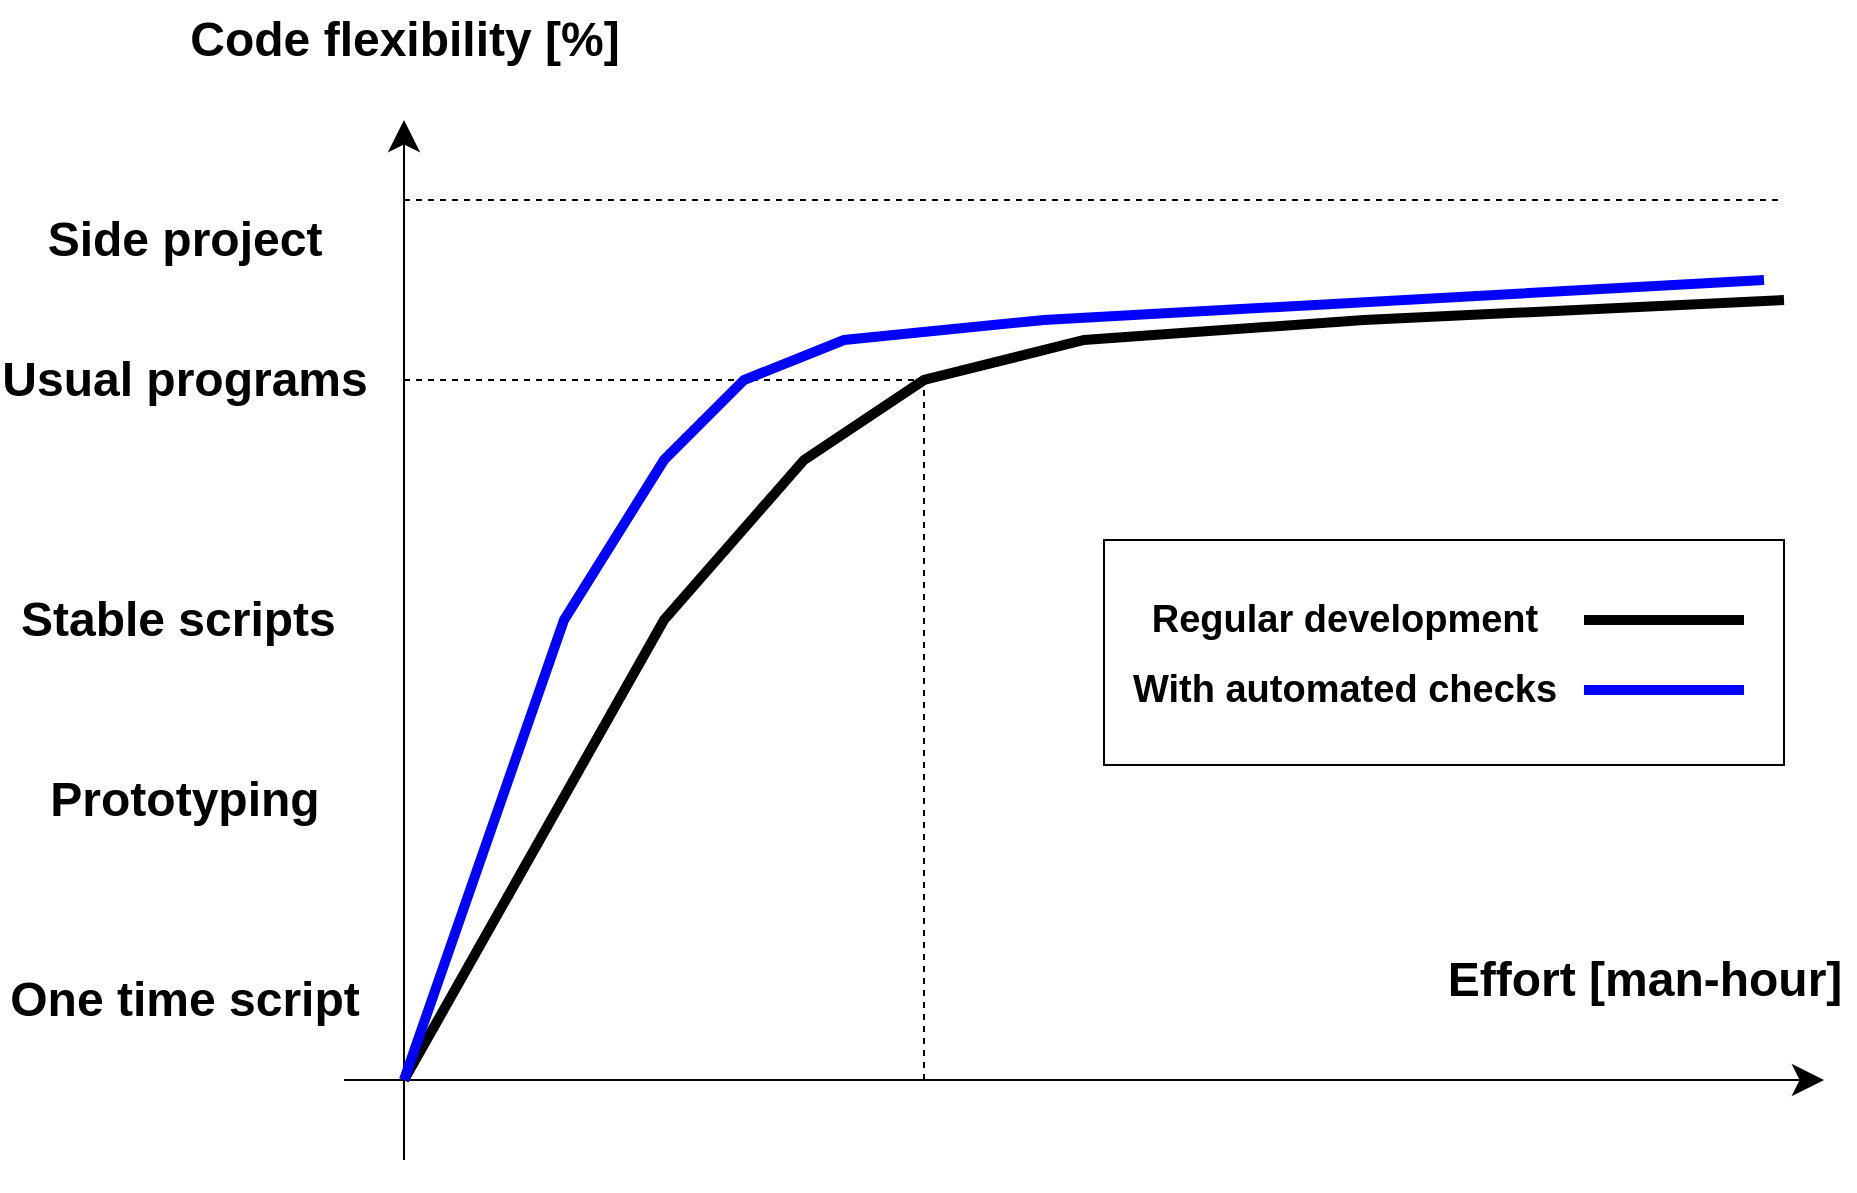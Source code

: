 <mxfile version="24.7.17">
  <diagram name="Strona-1" id="MeZ2PxEkXveU88RgSlnh">
    <mxGraphModel dx="2195" dy="1923" grid="1" gridSize="10" guides="1" tooltips="1" connect="1" arrows="1" fold="1" page="1" pageScale="1" pageWidth="827" pageHeight="1169" math="0" shadow="0">
      <root>
        <mxCell id="0" />
        <mxCell id="1" parent="0" />
        <mxCell id="ge5jJM079jcLyHk26CkE-26" value="" style="rounded=0;whiteSpace=wrap;html=1;" vertex="1" parent="1">
          <mxGeometry x="430" y="250" width="340" height="112.5" as="geometry" />
        </mxCell>
        <mxCell id="ge5jJM079jcLyHk26CkE-2" value="" style="endArrow=classic;html=1;rounded=0;arcSize=50;jumpSize=12;endSize=13;" edge="1" parent="1">
          <mxGeometry width="50" height="50" relative="1" as="geometry">
            <mxPoint x="80" y="560" as="sourcePoint" />
            <mxPoint x="80" y="40" as="targetPoint" />
          </mxGeometry>
        </mxCell>
        <mxCell id="ge5jJM079jcLyHk26CkE-6" value="" style="endArrow=classic;html=1;rounded=0;arcSize=50;jumpSize=12;endSize=13;" edge="1" parent="1">
          <mxGeometry width="50" height="50" relative="1" as="geometry">
            <mxPoint x="50" y="520" as="sourcePoint" />
            <mxPoint x="790" y="520" as="targetPoint" />
          </mxGeometry>
        </mxCell>
        <mxCell id="ge5jJM079jcLyHk26CkE-10" value="" style="endArrow=none;html=1;rounded=0;strokeWidth=5;" edge="1" parent="1">
          <mxGeometry width="50" height="50" relative="1" as="geometry">
            <mxPoint x="80" y="520" as="sourcePoint" />
            <mxPoint x="770" y="130" as="targetPoint" />
            <Array as="points">
              <mxPoint x="210" y="290" />
              <mxPoint x="280" y="210" />
              <mxPoint x="340" y="170" />
              <mxPoint x="420" y="150" />
              <mxPoint x="560" y="140" />
            </Array>
          </mxGeometry>
        </mxCell>
        <mxCell id="ge5jJM079jcLyHk26CkE-11" value="Code flexibility [%]" style="text;html=1;fontSize=24;fontStyle=1;verticalAlign=middle;align=center;" vertex="1" parent="1">
          <mxGeometry x="30" y="-20" width="100" height="40" as="geometry" />
        </mxCell>
        <mxCell id="ge5jJM079jcLyHk26CkE-12" value="" style="endArrow=none;dashed=1;html=1;rounded=0;" edge="1" parent="1">
          <mxGeometry width="50" height="50" relative="1" as="geometry">
            <mxPoint x="80" y="80" as="sourcePoint" />
            <mxPoint x="770" y="80" as="targetPoint" />
          </mxGeometry>
        </mxCell>
        <mxCell id="ge5jJM079jcLyHk26CkE-13" value="Side project" style="text;html=1;fontSize=24;fontStyle=1;verticalAlign=middle;align=center;" vertex="1" parent="1">
          <mxGeometry x="-80" y="80" width="100" height="40" as="geometry" />
        </mxCell>
        <mxCell id="ge5jJM079jcLyHk26CkE-14" value="One time script" style="text;html=1;fontSize=24;fontStyle=1;verticalAlign=middle;align=center;" vertex="1" parent="1">
          <mxGeometry x="-80" y="460" width="100" height="40" as="geometry" />
        </mxCell>
        <mxCell id="ge5jJM079jcLyHk26CkE-15" value="Prototyping" style="text;html=1;fontSize=24;fontStyle=1;verticalAlign=middle;align=center;" vertex="1" parent="1">
          <mxGeometry x="-80" y="360" width="100" height="40" as="geometry" />
        </mxCell>
        <mxCell id="ge5jJM079jcLyHk26CkE-16" value="Stable scripts&amp;nbsp;" style="text;html=1;fontSize=24;fontStyle=1;verticalAlign=middle;align=center;" vertex="1" parent="1">
          <mxGeometry x="-80" y="270" width="100" height="40" as="geometry" />
        </mxCell>
        <mxCell id="ge5jJM079jcLyHk26CkE-17" value="Usual programs" style="text;html=1;fontSize=24;fontStyle=1;verticalAlign=middle;align=center;" vertex="1" parent="1">
          <mxGeometry x="-80" y="150" width="100" height="40" as="geometry" />
        </mxCell>
        <mxCell id="ge5jJM079jcLyHk26CkE-18" value="Effort [man-hour]" style="text;html=1;fontSize=24;fontStyle=1;verticalAlign=middle;align=center;" vertex="1" parent="1">
          <mxGeometry x="650" y="450" width="100" height="40" as="geometry" />
        </mxCell>
        <mxCell id="ge5jJM079jcLyHk26CkE-21" value="" style="endArrow=none;dashed=1;html=1;rounded=0;" edge="1" parent="1">
          <mxGeometry width="50" height="50" relative="1" as="geometry">
            <mxPoint x="80" y="170" as="sourcePoint" />
            <mxPoint x="340" y="170" as="targetPoint" />
          </mxGeometry>
        </mxCell>
        <mxCell id="ge5jJM079jcLyHk26CkE-22" value="" style="endArrow=none;dashed=1;html=1;rounded=0;" edge="1" parent="1">
          <mxGeometry width="50" height="50" relative="1" as="geometry">
            <mxPoint x="340" y="520" as="sourcePoint" />
            <mxPoint x="340" y="170" as="targetPoint" />
          </mxGeometry>
        </mxCell>
        <mxCell id="ge5jJM079jcLyHk26CkE-23" value="" style="endArrow=none;html=1;rounded=0;fontColor=#97D077;fillColor=#d5e8d4;strokeColor=#0000FF;strokeWidth=5;" edge="1" parent="1">
          <mxGeometry width="50" height="50" relative="1" as="geometry">
            <mxPoint x="80" y="520" as="sourcePoint" />
            <mxPoint x="760" y="120" as="targetPoint" />
            <Array as="points">
              <mxPoint x="160" y="290" />
              <mxPoint x="210" y="210" />
              <mxPoint x="250" y="170" />
              <mxPoint x="300" y="150" />
              <mxPoint x="400" y="140" />
            </Array>
          </mxGeometry>
        </mxCell>
        <mxCell id="ge5jJM079jcLyHk26CkE-24" value="" style="line;strokeWidth=5;html=1;" vertex="1" parent="1">
          <mxGeometry x="670" y="285" width="80" height="10" as="geometry" />
        </mxCell>
        <mxCell id="ge5jJM079jcLyHk26CkE-25" value="" style="line;strokeWidth=5;html=1;strokeColor=#0000FF;" vertex="1" parent="1">
          <mxGeometry x="670" y="320" width="80" height="10" as="geometry" />
        </mxCell>
        <mxCell id="ge5jJM079jcLyHk26CkE-27" value="Regular development" style="text;strokeColor=none;fillColor=none;html=1;fontSize=19;fontStyle=1;verticalAlign=middle;align=center;" vertex="1" parent="1">
          <mxGeometry x="500" y="270" width="100" height="40" as="geometry" />
        </mxCell>
        <mxCell id="ge5jJM079jcLyHk26CkE-28" value="With automated checks" style="text;strokeColor=none;fillColor=none;html=1;fontSize=19;fontStyle=1;verticalAlign=middle;align=center;" vertex="1" parent="1">
          <mxGeometry x="500" y="305" width="100" height="40" as="geometry" />
        </mxCell>
      </root>
    </mxGraphModel>
  </diagram>
</mxfile>
